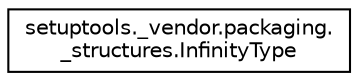 digraph "Graphical Class Hierarchy"
{
 // LATEX_PDF_SIZE
  edge [fontname="Helvetica",fontsize="10",labelfontname="Helvetica",labelfontsize="10"];
  node [fontname="Helvetica",fontsize="10",shape=record];
  rankdir="LR";
  Node0 [label="setuptools._vendor.packaging.\l_structures.InfinityType",height=0.2,width=0.4,color="black", fillcolor="white", style="filled",URL="$classsetuptools_1_1__vendor_1_1packaging_1_1__structures_1_1InfinityType.html",tooltip=" "];
}
